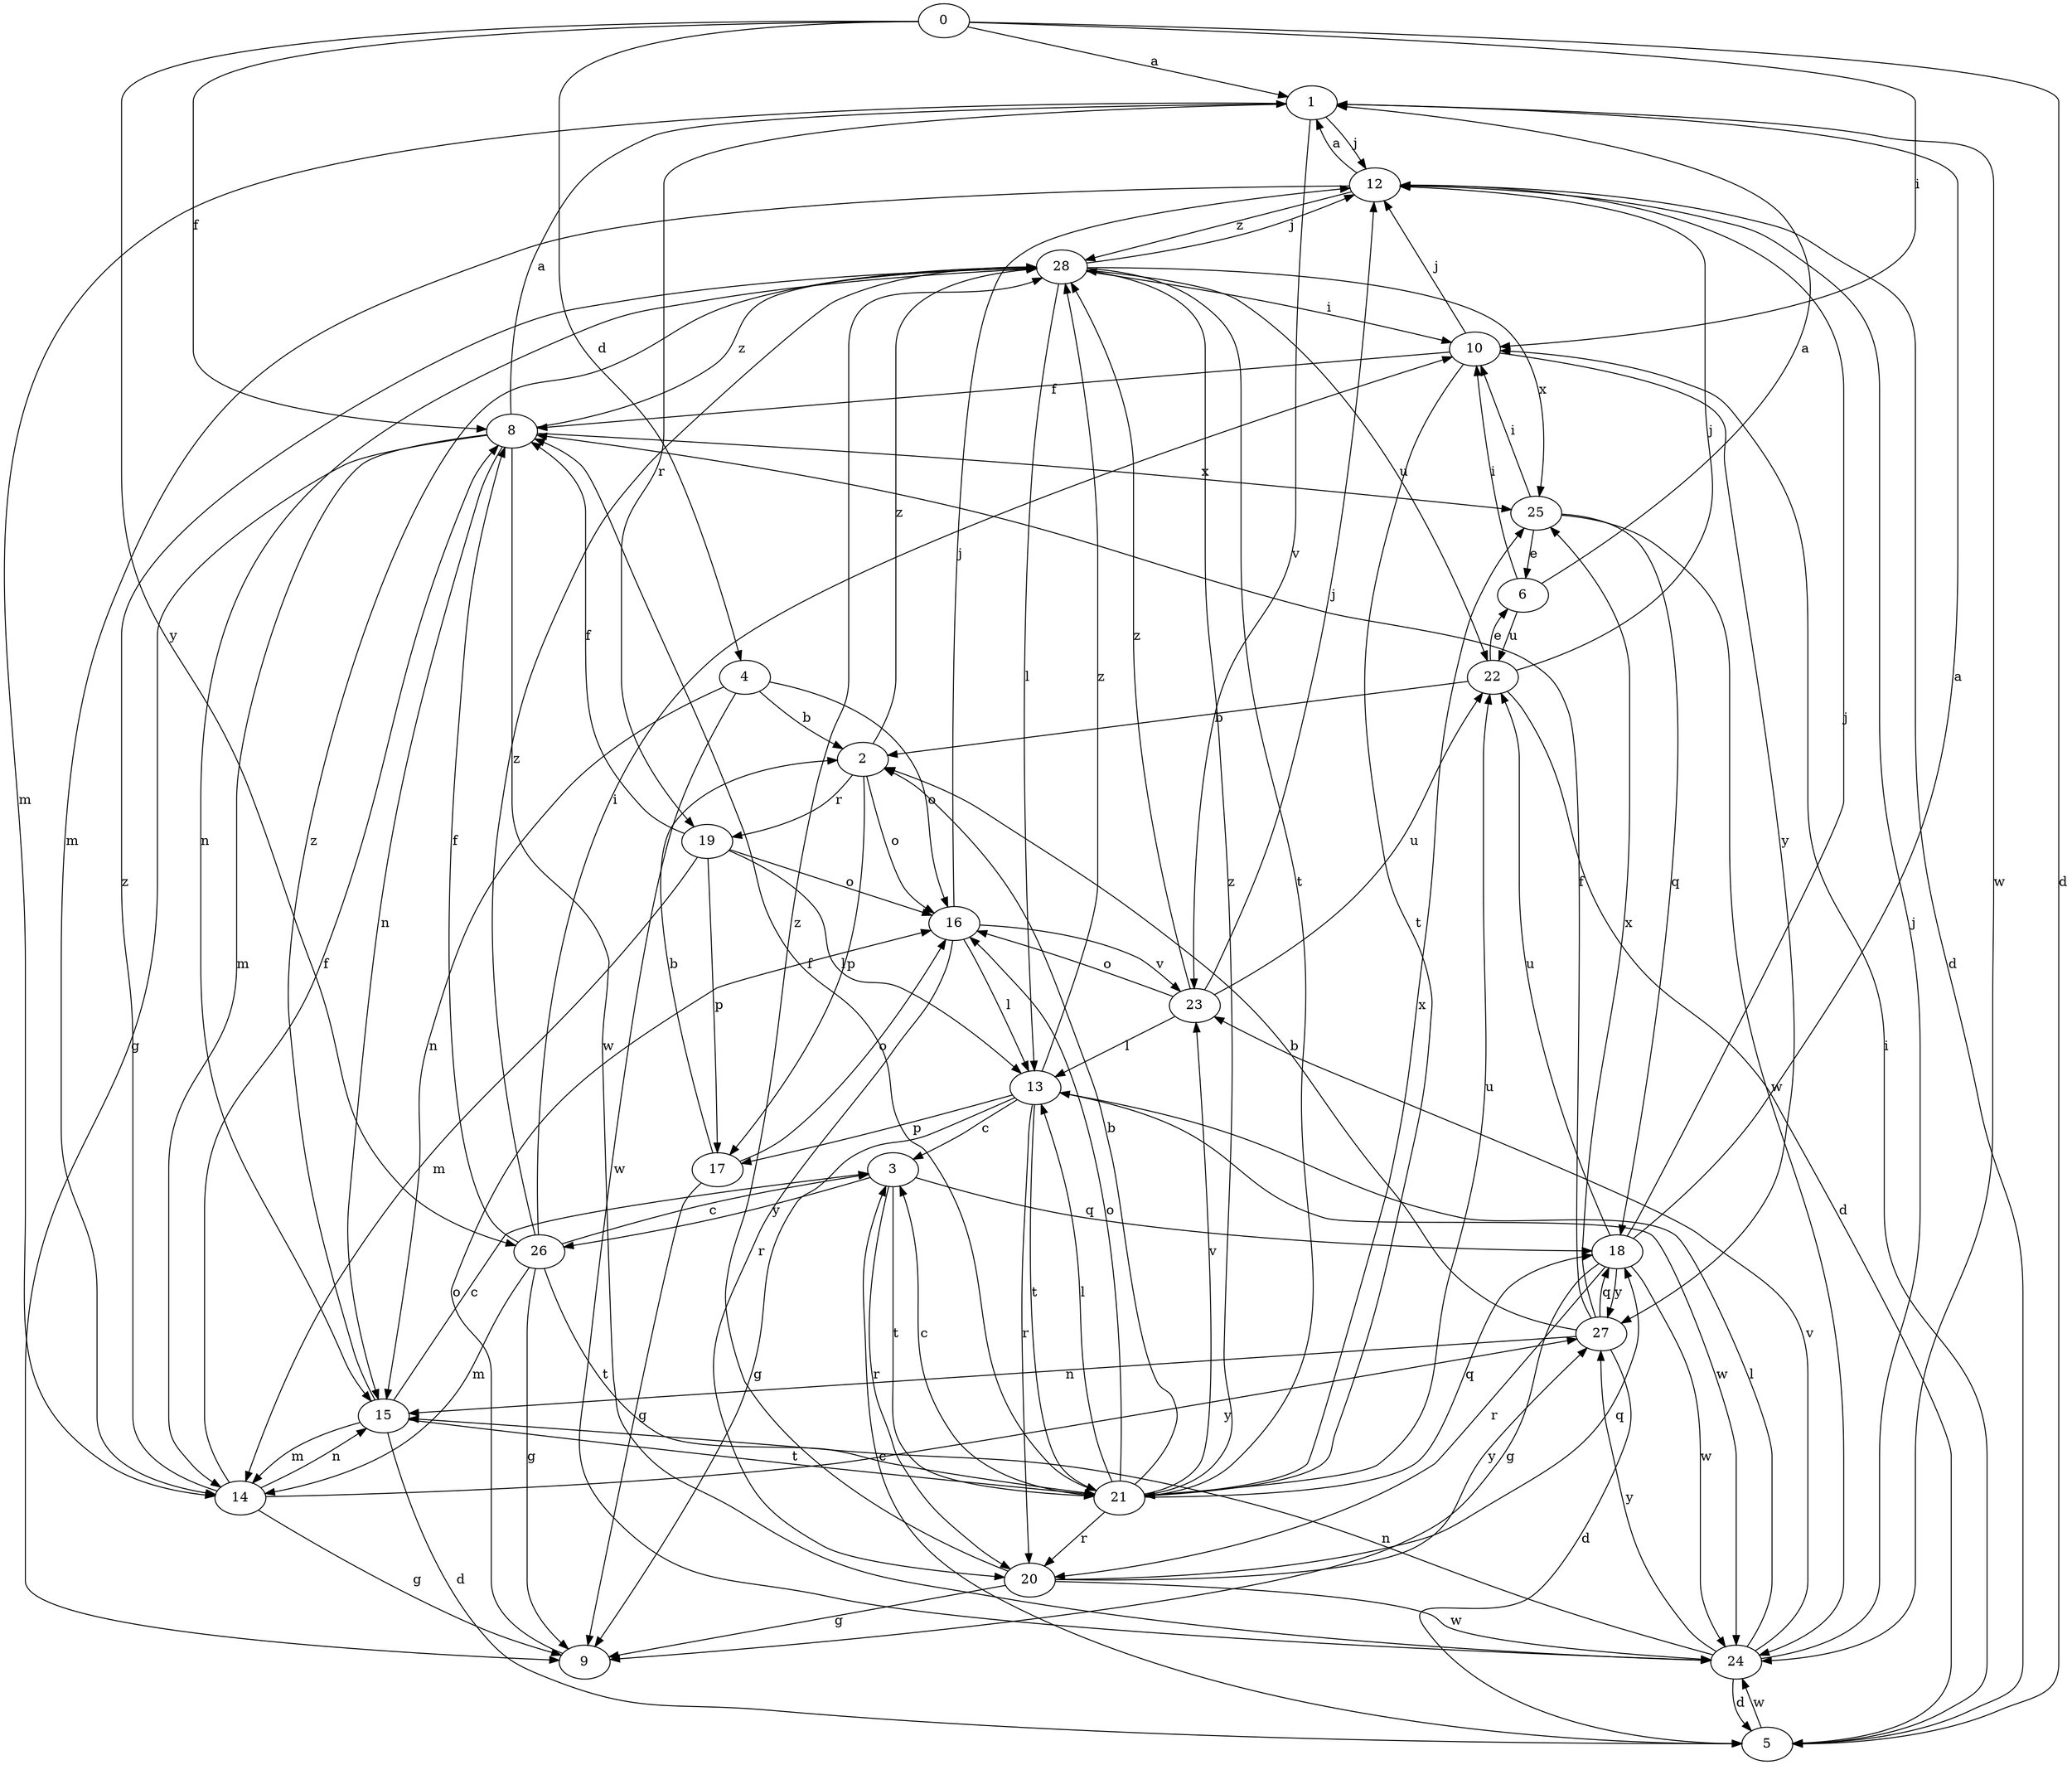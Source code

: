 strict digraph  {
0;
1;
2;
3;
4;
5;
6;
8;
9;
10;
12;
13;
14;
15;
16;
17;
18;
19;
20;
21;
22;
23;
24;
25;
26;
27;
28;
0 -> 1  [label=a];
0 -> 4  [label=d];
0 -> 5  [label=d];
0 -> 8  [label=f];
0 -> 10  [label=i];
0 -> 26  [label=y];
1 -> 12  [label=j];
1 -> 14  [label=m];
1 -> 19  [label=r];
1 -> 23  [label=v];
1 -> 24  [label=w];
2 -> 16  [label=o];
2 -> 17  [label=p];
2 -> 19  [label=r];
2 -> 28  [label=z];
3 -> 18  [label=q];
3 -> 20  [label=r];
3 -> 21  [label=t];
3 -> 26  [label=y];
4 -> 2  [label=b];
4 -> 15  [label=n];
4 -> 16  [label=o];
4 -> 24  [label=w];
5 -> 3  [label=c];
5 -> 10  [label=i];
5 -> 24  [label=w];
6 -> 1  [label=a];
6 -> 10  [label=i];
6 -> 22  [label=u];
8 -> 1  [label=a];
8 -> 9  [label=g];
8 -> 14  [label=m];
8 -> 15  [label=n];
8 -> 24  [label=w];
8 -> 25  [label=x];
8 -> 28  [label=z];
9 -> 16  [label=o];
10 -> 8  [label=f];
10 -> 12  [label=j];
10 -> 21  [label=t];
10 -> 27  [label=y];
12 -> 1  [label=a];
12 -> 5  [label=d];
12 -> 14  [label=m];
12 -> 28  [label=z];
13 -> 3  [label=c];
13 -> 9  [label=g];
13 -> 17  [label=p];
13 -> 20  [label=r];
13 -> 21  [label=t];
13 -> 24  [label=w];
13 -> 28  [label=z];
14 -> 8  [label=f];
14 -> 9  [label=g];
14 -> 15  [label=n];
14 -> 27  [label=y];
14 -> 28  [label=z];
15 -> 3  [label=c];
15 -> 5  [label=d];
15 -> 14  [label=m];
15 -> 21  [label=t];
15 -> 28  [label=z];
16 -> 12  [label=j];
16 -> 13  [label=l];
16 -> 20  [label=r];
16 -> 23  [label=v];
17 -> 2  [label=b];
17 -> 9  [label=g];
17 -> 16  [label=o];
18 -> 1  [label=a];
18 -> 9  [label=g];
18 -> 12  [label=j];
18 -> 20  [label=r];
18 -> 22  [label=u];
18 -> 24  [label=w];
18 -> 27  [label=y];
19 -> 8  [label=f];
19 -> 13  [label=l];
19 -> 14  [label=m];
19 -> 16  [label=o];
19 -> 17  [label=p];
20 -> 9  [label=g];
20 -> 18  [label=q];
20 -> 24  [label=w];
20 -> 27  [label=y];
20 -> 28  [label=z];
21 -> 2  [label=b];
21 -> 3  [label=c];
21 -> 8  [label=f];
21 -> 13  [label=l];
21 -> 16  [label=o];
21 -> 18  [label=q];
21 -> 20  [label=r];
21 -> 22  [label=u];
21 -> 23  [label=v];
21 -> 25  [label=x];
21 -> 28  [label=z];
22 -> 2  [label=b];
22 -> 5  [label=d];
22 -> 6  [label=e];
22 -> 12  [label=j];
23 -> 12  [label=j];
23 -> 13  [label=l];
23 -> 16  [label=o];
23 -> 22  [label=u];
23 -> 28  [label=z];
24 -> 5  [label=d];
24 -> 12  [label=j];
24 -> 13  [label=l];
24 -> 15  [label=n];
24 -> 23  [label=v];
24 -> 27  [label=y];
25 -> 6  [label=e];
25 -> 10  [label=i];
25 -> 18  [label=q];
25 -> 24  [label=w];
26 -> 3  [label=c];
26 -> 8  [label=f];
26 -> 9  [label=g];
26 -> 10  [label=i];
26 -> 14  [label=m];
26 -> 21  [label=t];
26 -> 28  [label=z];
27 -> 2  [label=b];
27 -> 5  [label=d];
27 -> 8  [label=f];
27 -> 15  [label=n];
27 -> 18  [label=q];
27 -> 25  [label=x];
28 -> 10  [label=i];
28 -> 12  [label=j];
28 -> 13  [label=l];
28 -> 15  [label=n];
28 -> 21  [label=t];
28 -> 22  [label=u];
28 -> 25  [label=x];
}

